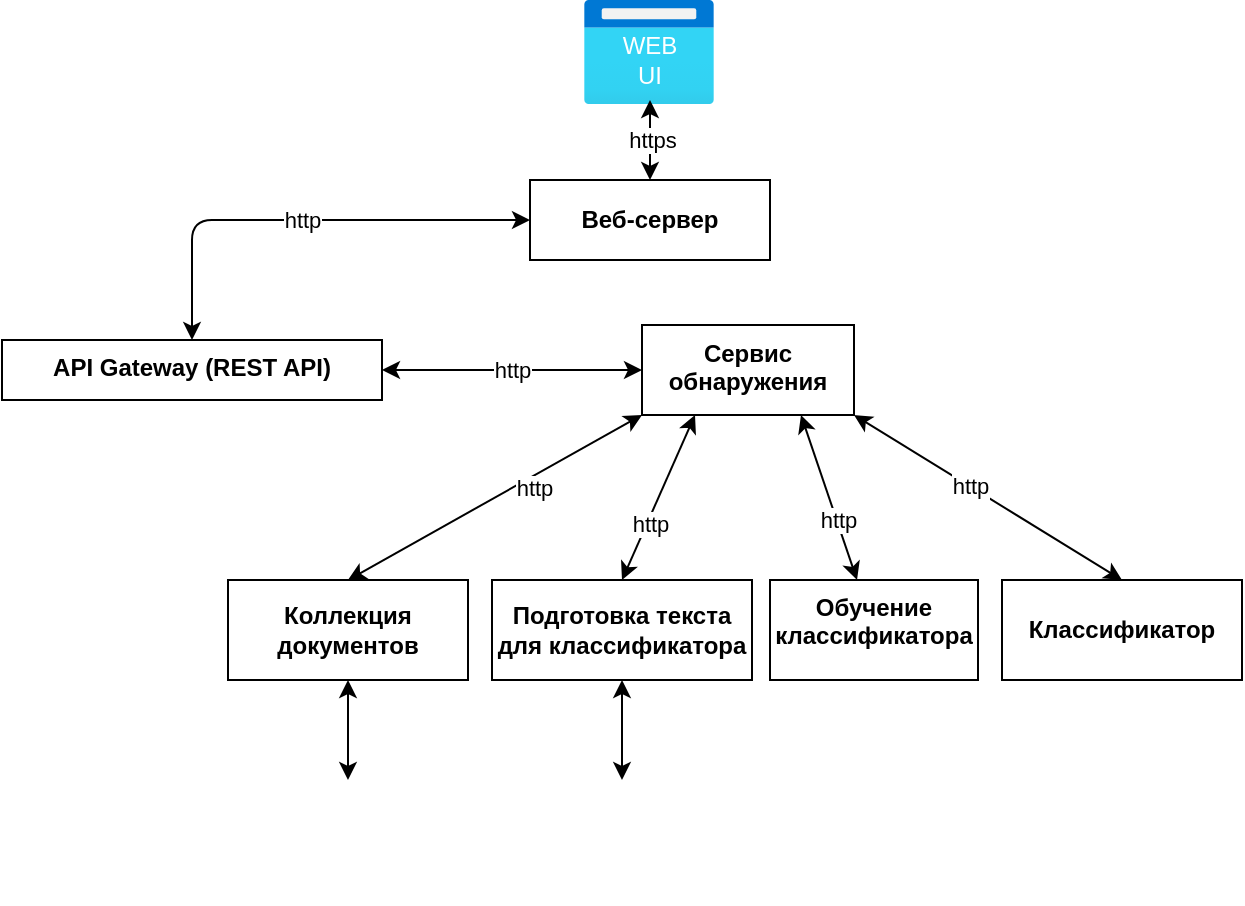 <mxfile version="13.7.8" type="device"><diagram id="_n-WWM5o6tCIv38wCpch" name="Page-1"><mxGraphModel dx="1422" dy="789" grid="1" gridSize="10" guides="1" tooltips="1" connect="1" arrows="1" fold="1" page="1" pageScale="1" pageWidth="827" pageHeight="1169" math="0" shadow="0"><root><mxCell id="0"/><mxCell id="1" parent="0"/><mxCell id="lI9dROYmHL-9pzkQrhuW-5" value="" style="aspect=fixed;html=1;points=[];align=center;image;fontSize=12;image=img/lib/azure2/general/Browser.svg;" vertex="1" parent="1"><mxGeometry x="381" y="90" width="65" height="52" as="geometry"/></mxCell><mxCell id="lI9dROYmHL-9pzkQrhuW-18" value="http" style="edgeStyle=orthogonalEdgeStyle;rounded=0;orthogonalLoop=1;jettySize=auto;html=1;startArrow=classic;startFill=1;fontColor=#000000;" edge="1" parent="1" source="lI9dROYmHL-9pzkQrhuW-6" target="lI9dROYmHL-9pzkQrhuW-17"><mxGeometry relative="1" as="geometry"/></mxCell><mxCell id="lI9dROYmHL-9pzkQrhuW-6" value="API Gateway (REST API)" style="whiteSpace=wrap;html=1;verticalAlign=top;labelBackgroundColor=white;fontStyle=1" vertex="1" parent="1"><mxGeometry x="90" y="260" width="190" height="30" as="geometry"/></mxCell><mxCell id="lI9dROYmHL-9pzkQrhuW-8" value="http" style="endArrow=classic;startArrow=classic;html=1;exitX=0.5;exitY=0;exitDx=0;exitDy=0;entryX=0;entryY=0.5;entryDx=0;entryDy=0;edgeStyle=orthogonalEdgeStyle;" edge="1" parent="1" source="lI9dROYmHL-9pzkQrhuW-6" target="lI9dROYmHL-9pzkQrhuW-10"><mxGeometry width="50" height="50" relative="1" as="geometry"><mxPoint x="390" y="190" as="sourcePoint"/><mxPoint x="414" y="250" as="targetPoint"/><Array as="points"><mxPoint x="185" y="200"/></Array></mxGeometry></mxCell><mxCell id="lI9dROYmHL-9pzkQrhuW-9" value="WEB UI" style="text;html=1;strokeColor=none;fillColor=none;align=center;verticalAlign=middle;whiteSpace=wrap;rounded=0;fontColor=#FFFFFF;" vertex="1" parent="1"><mxGeometry x="394" y="110" width="40" height="20" as="geometry"/></mxCell><mxCell id="lI9dROYmHL-9pzkQrhuW-11" value="&lt;font color=&quot;#000000&quot;&gt;https&lt;/font&gt;" style="edgeStyle=orthogonalEdgeStyle;rounded=0;orthogonalLoop=1;jettySize=auto;html=1;fontColor=#FFFFFF;startArrow=classic;startFill=1;" edge="1" parent="1" source="lI9dROYmHL-9pzkQrhuW-10"><mxGeometry relative="1" as="geometry"><mxPoint x="414" y="140" as="targetPoint"/></mxGeometry></mxCell><mxCell id="lI9dROYmHL-9pzkQrhuW-10" value="&lt;font color=&quot;#000000&quot;&gt;Веб-сервер&lt;/font&gt;" style="rounded=0;whiteSpace=wrap;html=1;fontColor=#FFFFFF;fontStyle=1" vertex="1" parent="1"><mxGeometry x="354" y="180" width="120" height="40" as="geometry"/></mxCell><mxCell id="lI9dROYmHL-9pzkQrhuW-13" value="&lt;font color=&quot;#000000&quot;&gt;Классификатор&lt;/font&gt;" style="rounded=0;whiteSpace=wrap;html=1;fontColor=#FFFFFF;fontStyle=1" vertex="1" parent="1"><mxGeometry x="590" y="380" width="120" height="50" as="geometry"/></mxCell><mxCell id="lI9dROYmHL-9pzkQrhuW-27" value="" style="edgeStyle=orthogonalEdgeStyle;rounded=0;orthogonalLoop=1;jettySize=auto;html=1;startArrow=classic;startFill=1;fontColor=#000000;" edge="1" parent="1" source="lI9dROYmHL-9pzkQrhuW-14" target="lI9dROYmHL-9pzkQrhuW-26"><mxGeometry relative="1" as="geometry"/></mxCell><mxCell id="lI9dROYmHL-9pzkQrhuW-14" value="&lt;font color=&quot;#000000&quot;&gt;Подготовка текста для&amp;nbsp;классификатора&lt;/font&gt;" style="rounded=0;whiteSpace=wrap;html=1;fontColor=#FFFFFF;fontStyle=1" vertex="1" parent="1"><mxGeometry x="335" y="380" width="130" height="50" as="geometry"/></mxCell><mxCell id="lI9dROYmHL-9pzkQrhuW-15" value="Коллекция документов" style="rounded=0;whiteSpace=wrap;html=1;fontStyle=1" vertex="1" parent="1"><mxGeometry x="203" y="380" width="120" height="50" as="geometry"/></mxCell><mxCell id="lI9dROYmHL-9pzkQrhuW-29" value="" style="rounded=0;orthogonalLoop=1;jettySize=auto;html=1;startArrow=classic;startFill=1;fontColor=#000000;exitX=0.75;exitY=1;exitDx=0;exitDy=0;" edge="1" parent="1" source="lI9dROYmHL-9pzkQrhuW-17" target="lI9dROYmHL-9pzkQrhuW-28"><mxGeometry relative="1" as="geometry"/></mxCell><mxCell id="lI9dROYmHL-9pzkQrhuW-32" value="http" style="edgeLabel;html=1;align=center;verticalAlign=middle;resizable=0;points=[];fontColor=#000000;" vertex="1" connectable="0" parent="lI9dROYmHL-9pzkQrhuW-29"><mxGeometry x="0.27" relative="1" as="geometry"><mxPoint as="offset"/></mxGeometry></mxCell><mxCell id="lI9dROYmHL-9pzkQrhuW-17" value="Сервис обнаружения" style="whiteSpace=wrap;html=1;verticalAlign=top;labelBackgroundColor=white;fontStyle=1" vertex="1" parent="1"><mxGeometry x="410" y="252.5" width="106" height="45" as="geometry"/></mxCell><mxCell id="lI9dROYmHL-9pzkQrhuW-20" value="" style="endArrow=classic;startArrow=classic;html=1;fontColor=#000000;entryX=0;entryY=1;entryDx=0;entryDy=0;exitX=0.5;exitY=0;exitDx=0;exitDy=0;" edge="1" parent="1" source="lI9dROYmHL-9pzkQrhuW-15" target="lI9dROYmHL-9pzkQrhuW-17"><mxGeometry width="50" height="50" relative="1" as="geometry"><mxPoint x="260" y="540" as="sourcePoint"/><mxPoint x="310" y="490" as="targetPoint"/></mxGeometry></mxCell><mxCell id="lI9dROYmHL-9pzkQrhuW-30" value="http" style="edgeLabel;html=1;align=center;verticalAlign=middle;resizable=0;points=[];fontColor=#000000;" vertex="1" connectable="0" parent="lI9dROYmHL-9pzkQrhuW-20"><mxGeometry x="0.235" y="-5" relative="1" as="geometry"><mxPoint as="offset"/></mxGeometry></mxCell><mxCell id="lI9dROYmHL-9pzkQrhuW-21" value="" style="endArrow=classic;startArrow=classic;html=1;fontColor=#000000;exitX=0.5;exitY=0;exitDx=0;exitDy=0;entryX=0.25;entryY=1;entryDx=0;entryDy=0;" edge="1" parent="1" source="lI9dROYmHL-9pzkQrhuW-14" target="lI9dROYmHL-9pzkQrhuW-17"><mxGeometry width="50" height="50" relative="1" as="geometry"><mxPoint x="410" y="350" as="sourcePoint"/><mxPoint x="510" y="308" as="targetPoint"/></mxGeometry></mxCell><mxCell id="lI9dROYmHL-9pzkQrhuW-31" value="http" style="edgeLabel;html=1;align=center;verticalAlign=middle;resizable=0;points=[];fontColor=#000000;" vertex="1" connectable="0" parent="lI9dROYmHL-9pzkQrhuW-21"><mxGeometry x="-0.316" y="-1" relative="1" as="geometry"><mxPoint as="offset"/></mxGeometry></mxCell><mxCell id="lI9dROYmHL-9pzkQrhuW-22" value="" style="endArrow=classic;startArrow=classic;html=1;fontColor=#000000;exitX=0.5;exitY=0;exitDx=0;exitDy=0;entryX=1;entryY=1;entryDx=0;entryDy=0;" edge="1" parent="1" source="lI9dROYmHL-9pzkQrhuW-13" target="lI9dROYmHL-9pzkQrhuW-17"><mxGeometry width="50" height="50" relative="1" as="geometry"><mxPoint x="560" y="350" as="sourcePoint"/><mxPoint x="560" y="298" as="targetPoint"/></mxGeometry></mxCell><mxCell id="lI9dROYmHL-9pzkQrhuW-33" value="http" style="edgeLabel;html=1;align=center;verticalAlign=middle;resizable=0;points=[];fontColor=#000000;" vertex="1" connectable="0" parent="lI9dROYmHL-9pzkQrhuW-22"><mxGeometry x="0.146" relative="1" as="geometry"><mxPoint as="offset"/></mxGeometry></mxCell><mxCell id="lI9dROYmHL-9pzkQrhuW-23" value="" style="shape=image;html=1;verticalAlign=top;verticalLabelPosition=bottom;labelBackgroundColor=#ffffff;imageAspect=0;aspect=fixed;image=https://cdn2.iconfinder.com/data/icons/outline-apps-and-programming/32/Applications_and_Programming_database_data_base-128.png;fontColor=#000000;" vertex="1" parent="1"><mxGeometry x="232" y="480" width="62" height="62" as="geometry"/></mxCell><mxCell id="lI9dROYmHL-9pzkQrhuW-24" value="" style="endArrow=classic;startArrow=classic;html=1;fontColor=#000000;entryX=0.5;entryY=1;entryDx=0;entryDy=0;exitX=0.5;exitY=0;exitDx=0;exitDy=0;" edge="1" parent="1" source="lI9dROYmHL-9pzkQrhuW-23" target="lI9dROYmHL-9pzkQrhuW-15"><mxGeometry width="50" height="50" relative="1" as="geometry"><mxPoint x="300" y="480" as="sourcePoint"/><mxPoint x="350" y="430" as="targetPoint"/></mxGeometry></mxCell><mxCell id="lI9dROYmHL-9pzkQrhuW-26" value="" style="shape=image;html=1;verticalAlign=top;verticalLabelPosition=bottom;labelBackgroundColor=#ffffff;imageAspect=0;aspect=fixed;image=https://cdn2.iconfinder.com/data/icons/outline-apps-and-programming/32/Applications_and_Programming_database_data_base-128.png;fontColor=#000000;" vertex="1" parent="1"><mxGeometry x="369" y="480" width="62" height="62" as="geometry"/></mxCell><mxCell id="lI9dROYmHL-9pzkQrhuW-28" value="Обучение классификатора" style="whiteSpace=wrap;html=1;verticalAlign=top;labelBackgroundColor=white;fontStyle=1" vertex="1" parent="1"><mxGeometry x="474" y="380" width="104" height="50" as="geometry"/></mxCell></root></mxGraphModel></diagram></mxfile>